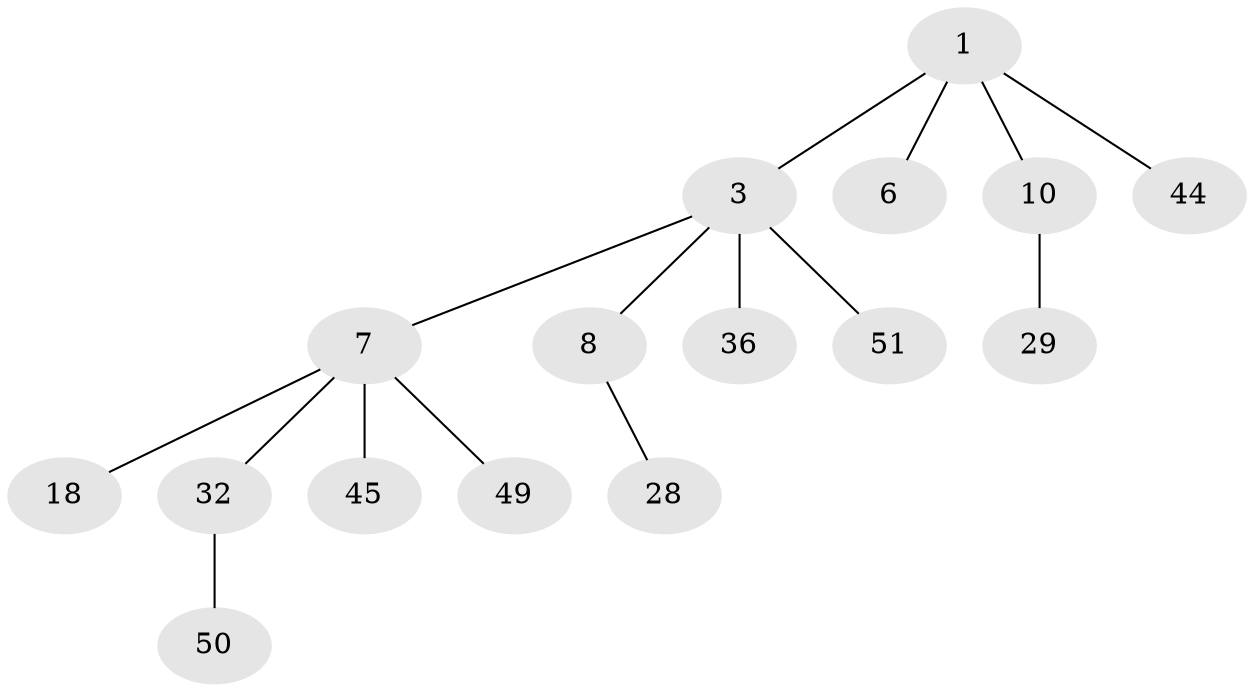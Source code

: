 // original degree distribution, {2: 0.34615384615384615, 4: 0.057692307692307696, 3: 0.1346153846153846, 1: 0.4230769230769231, 6: 0.019230769230769232, 5: 0.019230769230769232}
// Generated by graph-tools (version 1.1) at 2025/19/03/04/25 18:19:14]
// undirected, 16 vertices, 15 edges
graph export_dot {
graph [start="1"]
  node [color=gray90,style=filled];
  1 [super="+2+11"];
  3 [super="+4+5+14"];
  6;
  7 [super="+22+39+15+27+21"];
  8 [super="+9+13"];
  10 [super="+24+20+17+16"];
  18 [super="+47+19"];
  28;
  29 [super="+31"];
  32 [super="+37"];
  36;
  44 [super="+48"];
  45;
  49;
  50;
  51;
  1 -- 10;
  1 -- 3;
  1 -- 6;
  1 -- 44;
  3 -- 51;
  3 -- 36;
  3 -- 7;
  3 -- 8;
  7 -- 49;
  7 -- 18;
  7 -- 45;
  7 -- 32;
  8 -- 28;
  10 -- 29;
  32 -- 50;
}
